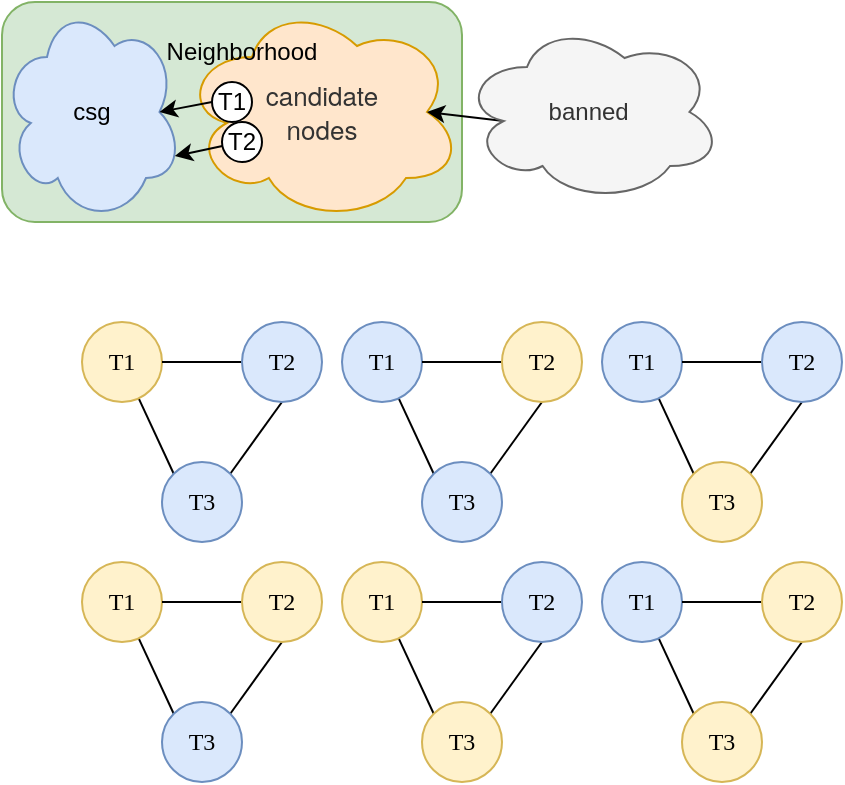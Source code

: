 <mxfile version="19.0.3" type="github">
  <diagram id="EODv_GWRiQXyj2ivLvyR" name="Page-1">
    <mxGraphModel dx="1033" dy="593" grid="1" gridSize="10" guides="1" tooltips="1" connect="1" arrows="1" fold="1" page="1" pageScale="1" pageWidth="850" pageHeight="1100" math="0" shadow="0">
      <root>
        <mxCell id="0" />
        <mxCell id="1" parent="0" />
        <mxCell id="SUoG498vLhxtuiNLdmU_-9" value="" style="rounded=1;whiteSpace=wrap;html=1;fillColor=#d5e8d4;strokeColor=#82b366;" vertex="1" parent="1">
          <mxGeometry x="100" y="270" width="230" height="110" as="geometry" />
        </mxCell>
        <mxCell id="SUoG498vLhxtuiNLdmU_-16" value="&lt;span style=&quot;color: rgb(51, 51, 51); font-family: &amp;quot;Helvetica Neue&amp;quot;, Helvetica, Arial, &amp;quot;Hiragino Sans GB&amp;quot;, &amp;quot;Hiragino Sans GB W3&amp;quot;, &amp;quot;Microsoft YaHei UI&amp;quot;, &amp;quot;Microsoft YaHei&amp;quot;, sans-serif; font-size: 13px; text-align: left;&quot;&gt;candidate&lt;br&gt;nodes&lt;br&gt;&lt;/span&gt;" style="ellipse;shape=cloud;whiteSpace=wrap;html=1;fillColor=#ffe6cc;strokeColor=#d79b00;" vertex="1" parent="1">
          <mxGeometry x="190" y="270" width="140" height="110" as="geometry" />
        </mxCell>
        <mxCell id="Vu1Q4HtaSw-lPKp4jjiy-3" style="rounded=0;orthogonalLoop=1;jettySize=auto;html=1;entryX=0;entryY=0;entryDx=0;entryDy=0;fontFamily=Comic Sans MS;endArrow=none;endFill=0;" parent="1" source="Vu1Q4HtaSw-lPKp4jjiy-1" target="Vu1Q4HtaSw-lPKp4jjiy-2" edge="1">
          <mxGeometry relative="1" as="geometry" />
        </mxCell>
        <mxCell id="Vu1Q4HtaSw-lPKp4jjiy-1" value="&lt;font face=&quot;Comic Sans MS&quot;&gt;T1&lt;br&gt;&lt;/font&gt;" style="ellipse;whiteSpace=wrap;html=1;aspect=fixed;fillColor=#fff2cc;strokeColor=#d6b656;" parent="1" vertex="1">
          <mxGeometry x="140" y="430" width="40" height="40" as="geometry" />
        </mxCell>
        <mxCell id="Vu1Q4HtaSw-lPKp4jjiy-6" style="edgeStyle=none;rounded=0;orthogonalLoop=1;jettySize=auto;html=1;exitX=1;exitY=0;exitDx=0;exitDy=0;entryX=0.5;entryY=1;entryDx=0;entryDy=0;fontFamily=Comic Sans MS;endArrow=none;endFill=0;" parent="1" source="Vu1Q4HtaSw-lPKp4jjiy-2" target="Vu1Q4HtaSw-lPKp4jjiy-5" edge="1">
          <mxGeometry relative="1" as="geometry" />
        </mxCell>
        <mxCell id="Vu1Q4HtaSw-lPKp4jjiy-2" value="&lt;font face=&quot;Comic Sans MS&quot;&gt;T3&lt;/font&gt;" style="ellipse;whiteSpace=wrap;html=1;aspect=fixed;fillColor=#dae8fc;strokeColor=#6c8ebf;" parent="1" vertex="1">
          <mxGeometry x="180" y="500" width="40" height="40" as="geometry" />
        </mxCell>
        <mxCell id="Vu1Q4HtaSw-lPKp4jjiy-7" style="edgeStyle=none;rounded=0;orthogonalLoop=1;jettySize=auto;html=1;exitX=0;exitY=0.5;exitDx=0;exitDy=0;entryX=1;entryY=0.5;entryDx=0;entryDy=0;fontFamily=Comic Sans MS;endArrow=none;endFill=0;" parent="1" source="Vu1Q4HtaSw-lPKp4jjiy-5" target="Vu1Q4HtaSw-lPKp4jjiy-1" edge="1">
          <mxGeometry relative="1" as="geometry" />
        </mxCell>
        <mxCell id="Vu1Q4HtaSw-lPKp4jjiy-5" value="&lt;font face=&quot;Comic Sans MS&quot;&gt;T2&lt;/font&gt;" style="ellipse;whiteSpace=wrap;html=1;aspect=fixed;fillColor=#dae8fc;strokeColor=#6c8ebf;" parent="1" vertex="1">
          <mxGeometry x="220" y="430" width="40" height="40" as="geometry" />
        </mxCell>
        <mxCell id="Vu1Q4HtaSw-lPKp4jjiy-15" style="rounded=0;orthogonalLoop=1;jettySize=auto;html=1;entryX=0;entryY=0;entryDx=0;entryDy=0;fontFamily=Comic Sans MS;endArrow=none;endFill=0;" parent="1" source="Vu1Q4HtaSw-lPKp4jjiy-16" target="Vu1Q4HtaSw-lPKp4jjiy-18" edge="1">
          <mxGeometry relative="1" as="geometry" />
        </mxCell>
        <mxCell id="Vu1Q4HtaSw-lPKp4jjiy-16" value="&lt;font face=&quot;Comic Sans MS&quot;&gt;T1&lt;br&gt;&lt;/font&gt;" style="ellipse;whiteSpace=wrap;html=1;aspect=fixed;fillColor=#dae8fc;strokeColor=#6c8ebf;" parent="1" vertex="1">
          <mxGeometry x="270" y="430" width="40" height="40" as="geometry" />
        </mxCell>
        <mxCell id="Vu1Q4HtaSw-lPKp4jjiy-17" style="edgeStyle=none;rounded=0;orthogonalLoop=1;jettySize=auto;html=1;exitX=1;exitY=0;exitDx=0;exitDy=0;entryX=0.5;entryY=1;entryDx=0;entryDy=0;fontFamily=Comic Sans MS;endArrow=none;endFill=0;" parent="1" source="Vu1Q4HtaSw-lPKp4jjiy-18" target="Vu1Q4HtaSw-lPKp4jjiy-20" edge="1">
          <mxGeometry relative="1" as="geometry" />
        </mxCell>
        <mxCell id="Vu1Q4HtaSw-lPKp4jjiy-18" value="&lt;font face=&quot;Comic Sans MS&quot;&gt;T3&lt;/font&gt;" style="ellipse;whiteSpace=wrap;html=1;aspect=fixed;fillColor=#dae8fc;strokeColor=#6c8ebf;" parent="1" vertex="1">
          <mxGeometry x="310" y="500" width="40" height="40" as="geometry" />
        </mxCell>
        <mxCell id="Vu1Q4HtaSw-lPKp4jjiy-19" style="edgeStyle=none;rounded=0;orthogonalLoop=1;jettySize=auto;html=1;exitX=0;exitY=0.5;exitDx=0;exitDy=0;entryX=1;entryY=0.5;entryDx=0;entryDy=0;fontFamily=Comic Sans MS;endArrow=none;endFill=0;" parent="1" source="Vu1Q4HtaSw-lPKp4jjiy-20" target="Vu1Q4HtaSw-lPKp4jjiy-16" edge="1">
          <mxGeometry relative="1" as="geometry" />
        </mxCell>
        <mxCell id="Vu1Q4HtaSw-lPKp4jjiy-20" value="&lt;font face=&quot;Comic Sans MS&quot;&gt;T2&lt;/font&gt;" style="ellipse;whiteSpace=wrap;html=1;aspect=fixed;fillColor=#fff2cc;strokeColor=#d6b656;" parent="1" vertex="1">
          <mxGeometry x="350" y="430" width="40" height="40" as="geometry" />
        </mxCell>
        <mxCell id="Vu1Q4HtaSw-lPKp4jjiy-21" style="rounded=0;orthogonalLoop=1;jettySize=auto;html=1;entryX=0;entryY=0;entryDx=0;entryDy=0;fontFamily=Comic Sans MS;endArrow=none;endFill=0;" parent="1" source="Vu1Q4HtaSw-lPKp4jjiy-22" target="Vu1Q4HtaSw-lPKp4jjiy-24" edge="1">
          <mxGeometry relative="1" as="geometry" />
        </mxCell>
        <mxCell id="Vu1Q4HtaSw-lPKp4jjiy-22" value="&lt;font face=&quot;Comic Sans MS&quot;&gt;T1&lt;br&gt;&lt;/font&gt;" style="ellipse;whiteSpace=wrap;html=1;aspect=fixed;fillColor=#dae8fc;strokeColor=#6c8ebf;" parent="1" vertex="1">
          <mxGeometry x="400" y="430" width="40" height="40" as="geometry" />
        </mxCell>
        <mxCell id="Vu1Q4HtaSw-lPKp4jjiy-23" style="edgeStyle=none;rounded=0;orthogonalLoop=1;jettySize=auto;html=1;exitX=1;exitY=0;exitDx=0;exitDy=0;entryX=0.5;entryY=1;entryDx=0;entryDy=0;fontFamily=Comic Sans MS;endArrow=none;endFill=0;" parent="1" source="Vu1Q4HtaSw-lPKp4jjiy-24" target="Vu1Q4HtaSw-lPKp4jjiy-26" edge="1">
          <mxGeometry relative="1" as="geometry" />
        </mxCell>
        <mxCell id="Vu1Q4HtaSw-lPKp4jjiy-24" value="&lt;font face=&quot;Comic Sans MS&quot;&gt;T3&lt;/font&gt;" style="ellipse;whiteSpace=wrap;html=1;aspect=fixed;fillColor=#fff2cc;strokeColor=#d6b656;" parent="1" vertex="1">
          <mxGeometry x="440" y="500" width="40" height="40" as="geometry" />
        </mxCell>
        <mxCell id="Vu1Q4HtaSw-lPKp4jjiy-25" style="edgeStyle=none;rounded=0;orthogonalLoop=1;jettySize=auto;html=1;exitX=0;exitY=0.5;exitDx=0;exitDy=0;entryX=1;entryY=0.5;entryDx=0;entryDy=0;fontFamily=Comic Sans MS;endArrow=none;endFill=0;" parent="1" source="Vu1Q4HtaSw-lPKp4jjiy-26" target="Vu1Q4HtaSw-lPKp4jjiy-22" edge="1">
          <mxGeometry relative="1" as="geometry" />
        </mxCell>
        <mxCell id="Vu1Q4HtaSw-lPKp4jjiy-26" value="&lt;font face=&quot;Comic Sans MS&quot;&gt;T2&lt;/font&gt;" style="ellipse;whiteSpace=wrap;html=1;aspect=fixed;fillColor=#dae8fc;strokeColor=#6c8ebf;" parent="1" vertex="1">
          <mxGeometry x="480" y="430" width="40" height="40" as="geometry" />
        </mxCell>
        <mxCell id="Vu1Q4HtaSw-lPKp4jjiy-27" style="rounded=0;orthogonalLoop=1;jettySize=auto;html=1;entryX=0;entryY=0;entryDx=0;entryDy=0;fontFamily=Comic Sans MS;endArrow=none;endFill=0;" parent="1" source="Vu1Q4HtaSw-lPKp4jjiy-28" target="Vu1Q4HtaSw-lPKp4jjiy-30" edge="1">
          <mxGeometry relative="1" as="geometry" />
        </mxCell>
        <mxCell id="Vu1Q4HtaSw-lPKp4jjiy-28" value="&lt;font face=&quot;Comic Sans MS&quot;&gt;T1&lt;br&gt;&lt;/font&gt;" style="ellipse;whiteSpace=wrap;html=1;aspect=fixed;fillColor=#fff2cc;strokeColor=#d6b656;" parent="1" vertex="1">
          <mxGeometry x="140" y="550" width="40" height="40" as="geometry" />
        </mxCell>
        <mxCell id="Vu1Q4HtaSw-lPKp4jjiy-29" style="edgeStyle=none;rounded=0;orthogonalLoop=1;jettySize=auto;html=1;exitX=1;exitY=0;exitDx=0;exitDy=0;entryX=0.5;entryY=1;entryDx=0;entryDy=0;fontFamily=Comic Sans MS;endArrow=none;endFill=0;" parent="1" source="Vu1Q4HtaSw-lPKp4jjiy-30" target="Vu1Q4HtaSw-lPKp4jjiy-32" edge="1">
          <mxGeometry relative="1" as="geometry" />
        </mxCell>
        <mxCell id="Vu1Q4HtaSw-lPKp4jjiy-30" value="&lt;font face=&quot;Comic Sans MS&quot;&gt;T3&lt;/font&gt;" style="ellipse;whiteSpace=wrap;html=1;aspect=fixed;fillColor=#dae8fc;strokeColor=#6c8ebf;" parent="1" vertex="1">
          <mxGeometry x="180" y="620" width="40" height="40" as="geometry" />
        </mxCell>
        <mxCell id="Vu1Q4HtaSw-lPKp4jjiy-31" style="edgeStyle=none;rounded=0;orthogonalLoop=1;jettySize=auto;html=1;exitX=0;exitY=0.5;exitDx=0;exitDy=0;entryX=1;entryY=0.5;entryDx=0;entryDy=0;fontFamily=Comic Sans MS;endArrow=none;endFill=0;" parent="1" source="Vu1Q4HtaSw-lPKp4jjiy-32" target="Vu1Q4HtaSw-lPKp4jjiy-28" edge="1">
          <mxGeometry relative="1" as="geometry" />
        </mxCell>
        <mxCell id="Vu1Q4HtaSw-lPKp4jjiy-32" value="&lt;font face=&quot;Comic Sans MS&quot;&gt;T2&lt;/font&gt;" style="ellipse;whiteSpace=wrap;html=1;aspect=fixed;fillColor=#fff2cc;strokeColor=#d6b656;" parent="1" vertex="1">
          <mxGeometry x="220" y="550" width="40" height="40" as="geometry" />
        </mxCell>
        <mxCell id="Vu1Q4HtaSw-lPKp4jjiy-33" style="rounded=0;orthogonalLoop=1;jettySize=auto;html=1;entryX=0;entryY=0;entryDx=0;entryDy=0;fontFamily=Comic Sans MS;endArrow=none;endFill=0;" parent="1" source="Vu1Q4HtaSw-lPKp4jjiy-34" target="Vu1Q4HtaSw-lPKp4jjiy-36" edge="1">
          <mxGeometry relative="1" as="geometry" />
        </mxCell>
        <mxCell id="Vu1Q4HtaSw-lPKp4jjiy-34" value="&lt;font face=&quot;Comic Sans MS&quot;&gt;T1&lt;br&gt;&lt;/font&gt;" style="ellipse;whiteSpace=wrap;html=1;aspect=fixed;fillColor=#fff2cc;strokeColor=#d6b656;" parent="1" vertex="1">
          <mxGeometry x="270" y="550" width="40" height="40" as="geometry" />
        </mxCell>
        <mxCell id="Vu1Q4HtaSw-lPKp4jjiy-35" style="edgeStyle=none;rounded=0;orthogonalLoop=1;jettySize=auto;html=1;exitX=1;exitY=0;exitDx=0;exitDy=0;entryX=0.5;entryY=1;entryDx=0;entryDy=0;fontFamily=Comic Sans MS;endArrow=none;endFill=0;" parent="1" source="Vu1Q4HtaSw-lPKp4jjiy-36" target="Vu1Q4HtaSw-lPKp4jjiy-38" edge="1">
          <mxGeometry relative="1" as="geometry" />
        </mxCell>
        <mxCell id="Vu1Q4HtaSw-lPKp4jjiy-36" value="&lt;font face=&quot;Comic Sans MS&quot;&gt;T3&lt;/font&gt;" style="ellipse;whiteSpace=wrap;html=1;aspect=fixed;fillColor=#fff2cc;strokeColor=#d6b656;" parent="1" vertex="1">
          <mxGeometry x="310" y="620" width="40" height="40" as="geometry" />
        </mxCell>
        <mxCell id="Vu1Q4HtaSw-lPKp4jjiy-37" style="edgeStyle=none;rounded=0;orthogonalLoop=1;jettySize=auto;html=1;exitX=0;exitY=0.5;exitDx=0;exitDy=0;entryX=1;entryY=0.5;entryDx=0;entryDy=0;fontFamily=Comic Sans MS;endArrow=none;endFill=0;" parent="1" source="Vu1Q4HtaSw-lPKp4jjiy-38" target="Vu1Q4HtaSw-lPKp4jjiy-34" edge="1">
          <mxGeometry relative="1" as="geometry" />
        </mxCell>
        <mxCell id="Vu1Q4HtaSw-lPKp4jjiy-38" value="&lt;font face=&quot;Comic Sans MS&quot;&gt;T2&lt;/font&gt;" style="ellipse;whiteSpace=wrap;html=1;aspect=fixed;fillColor=#dae8fc;strokeColor=#6c8ebf;" parent="1" vertex="1">
          <mxGeometry x="350" y="550" width="40" height="40" as="geometry" />
        </mxCell>
        <mxCell id="Vu1Q4HtaSw-lPKp4jjiy-39" style="rounded=0;orthogonalLoop=1;jettySize=auto;html=1;entryX=0;entryY=0;entryDx=0;entryDy=0;fontFamily=Comic Sans MS;endArrow=none;endFill=0;" parent="1" source="Vu1Q4HtaSw-lPKp4jjiy-40" target="Vu1Q4HtaSw-lPKp4jjiy-42" edge="1">
          <mxGeometry relative="1" as="geometry" />
        </mxCell>
        <mxCell id="Vu1Q4HtaSw-lPKp4jjiy-40" value="&lt;font face=&quot;Comic Sans MS&quot;&gt;T1&lt;br&gt;&lt;/font&gt;" style="ellipse;whiteSpace=wrap;html=1;aspect=fixed;fillColor=#dae8fc;strokeColor=#6c8ebf;" parent="1" vertex="1">
          <mxGeometry x="400" y="550" width="40" height="40" as="geometry" />
        </mxCell>
        <mxCell id="Vu1Q4HtaSw-lPKp4jjiy-41" style="edgeStyle=none;rounded=0;orthogonalLoop=1;jettySize=auto;html=1;exitX=1;exitY=0;exitDx=0;exitDy=0;entryX=0.5;entryY=1;entryDx=0;entryDy=0;fontFamily=Comic Sans MS;endArrow=none;endFill=0;" parent="1" source="Vu1Q4HtaSw-lPKp4jjiy-42" target="Vu1Q4HtaSw-lPKp4jjiy-44" edge="1">
          <mxGeometry relative="1" as="geometry" />
        </mxCell>
        <mxCell id="Vu1Q4HtaSw-lPKp4jjiy-42" value="&lt;font face=&quot;Comic Sans MS&quot;&gt;T3&lt;/font&gt;" style="ellipse;whiteSpace=wrap;html=1;aspect=fixed;fillColor=#fff2cc;strokeColor=#d6b656;" parent="1" vertex="1">
          <mxGeometry x="440" y="620" width="40" height="40" as="geometry" />
        </mxCell>
        <mxCell id="Vu1Q4HtaSw-lPKp4jjiy-43" style="edgeStyle=none;rounded=0;orthogonalLoop=1;jettySize=auto;html=1;exitX=0;exitY=0.5;exitDx=0;exitDy=0;entryX=1;entryY=0.5;entryDx=0;entryDy=0;fontFamily=Comic Sans MS;endArrow=none;endFill=0;" parent="1" source="Vu1Q4HtaSw-lPKp4jjiy-44" target="Vu1Q4HtaSw-lPKp4jjiy-40" edge="1">
          <mxGeometry relative="1" as="geometry" />
        </mxCell>
        <mxCell id="Vu1Q4HtaSw-lPKp4jjiy-44" value="&lt;font face=&quot;Comic Sans MS&quot;&gt;T2&lt;/font&gt;" style="ellipse;whiteSpace=wrap;html=1;aspect=fixed;fillColor=#fff2cc;strokeColor=#d6b656;" parent="1" vertex="1">
          <mxGeometry x="480" y="550" width="40" height="40" as="geometry" />
        </mxCell>
        <mxCell id="SUoG498vLhxtuiNLdmU_-1" value="csg" style="ellipse;shape=cloud;whiteSpace=wrap;html=1;fillColor=#dae8fc;strokeColor=#6c8ebf;" vertex="1" parent="1">
          <mxGeometry x="100" y="270" width="90" height="110" as="geometry" />
        </mxCell>
        <mxCell id="SUoG498vLhxtuiNLdmU_-5" style="rounded=0;orthogonalLoop=1;jettySize=auto;html=1;exitX=0;exitY=0.5;exitDx=0;exitDy=0;entryX=0.875;entryY=0.5;entryDx=0;entryDy=0;entryPerimeter=0;" edge="1" parent="1" source="SUoG498vLhxtuiNLdmU_-2" target="SUoG498vLhxtuiNLdmU_-1">
          <mxGeometry relative="1" as="geometry" />
        </mxCell>
        <mxCell id="SUoG498vLhxtuiNLdmU_-2" value="T1" style="ellipse;whiteSpace=wrap;html=1;aspect=fixed;" vertex="1" parent="1">
          <mxGeometry x="205" y="310" width="20" height="20" as="geometry" />
        </mxCell>
        <mxCell id="SUoG498vLhxtuiNLdmU_-6" style="edgeStyle=none;rounded=0;orthogonalLoop=1;jettySize=auto;html=1;entryX=0.96;entryY=0.7;entryDx=0;entryDy=0;entryPerimeter=0;" edge="1" parent="1" source="SUoG498vLhxtuiNLdmU_-3" target="SUoG498vLhxtuiNLdmU_-1">
          <mxGeometry relative="1" as="geometry" />
        </mxCell>
        <mxCell id="SUoG498vLhxtuiNLdmU_-3" value="T2" style="ellipse;whiteSpace=wrap;html=1;aspect=fixed;" vertex="1" parent="1">
          <mxGeometry x="210" y="330" width="20" height="20" as="geometry" />
        </mxCell>
        <mxCell id="SUoG498vLhxtuiNLdmU_-10" value="Neighborhood" style="text;html=1;strokeColor=none;fillColor=none;align=center;verticalAlign=middle;whiteSpace=wrap;rounded=0;" vertex="1" parent="1">
          <mxGeometry x="190" y="280" width="60" height="30" as="geometry" />
        </mxCell>
        <mxCell id="SUoG498vLhxtuiNLdmU_-20" style="edgeStyle=none;rounded=0;orthogonalLoop=1;jettySize=auto;html=1;exitX=0.16;exitY=0.55;exitDx=0;exitDy=0;exitPerimeter=0;entryX=0.875;entryY=0.5;entryDx=0;entryDy=0;entryPerimeter=0;" edge="1" parent="1" source="SUoG498vLhxtuiNLdmU_-12" target="SUoG498vLhxtuiNLdmU_-16">
          <mxGeometry relative="1" as="geometry" />
        </mxCell>
        <mxCell id="SUoG498vLhxtuiNLdmU_-12" value="banned&amp;nbsp;" style="ellipse;shape=cloud;whiteSpace=wrap;html=1;fillColor=#f5f5f5;strokeColor=#666666;fontColor=#333333;" vertex="1" parent="1">
          <mxGeometry x="330" y="280" width="130" height="90" as="geometry" />
        </mxCell>
      </root>
    </mxGraphModel>
  </diagram>
</mxfile>
